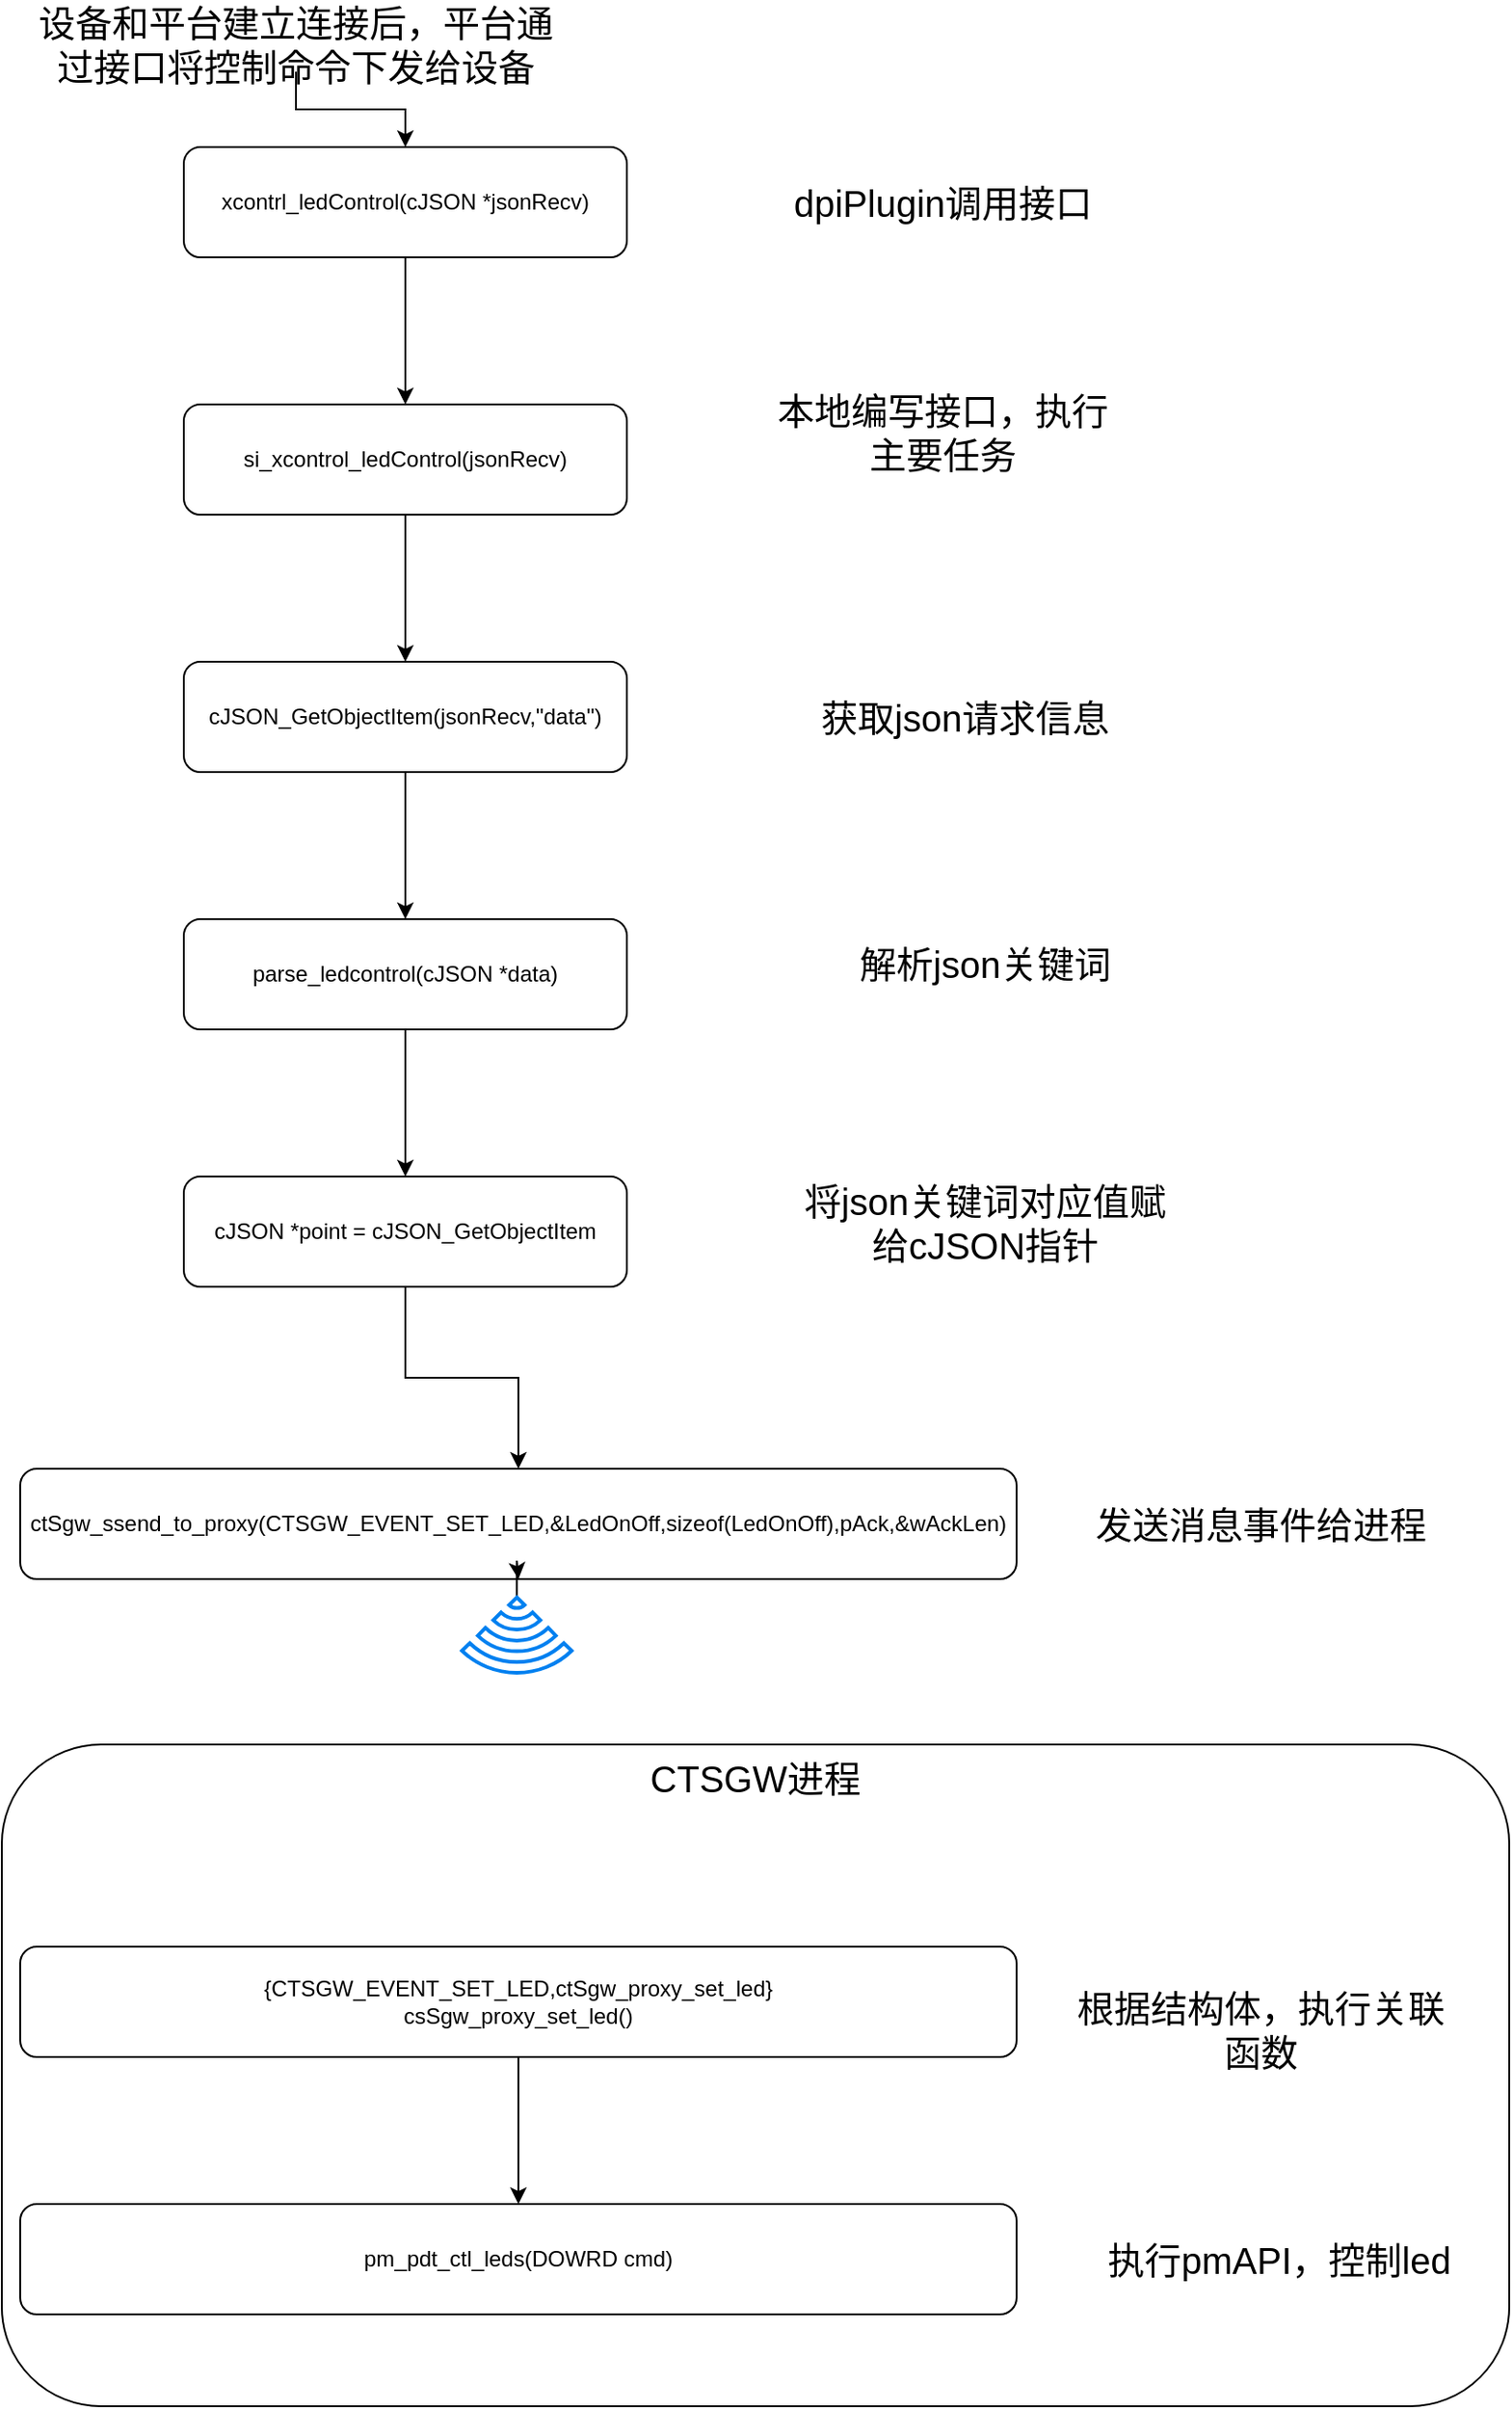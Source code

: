 <mxfile version="15.5.9" type="github">
  <diagram id="CUDyPsT_5cI4i0Bhv10b" name="Page-1">
    <mxGraphModel dx="868" dy="482" grid="1" gridSize="10" guides="0" tooltips="1" connect="1" arrows="1" fold="1" page="1" pageScale="1" pageWidth="827" pageHeight="1169" math="0" shadow="0">
      <root>
        <mxCell id="0" />
        <mxCell id="1" parent="0" />
        <mxCell id="MFzKN-prpjDhxRkjpTHA-7" value="" style="edgeStyle=orthogonalEdgeStyle;rounded=0;orthogonalLoop=1;jettySize=auto;html=1;fontSize=20;" edge="1" parent="1" source="MFzKN-prpjDhxRkjpTHA-1" target="MFzKN-prpjDhxRkjpTHA-6">
          <mxGeometry relative="1" as="geometry" />
        </mxCell>
        <mxCell id="MFzKN-prpjDhxRkjpTHA-1" value="xcontrl_ledControl(cJSON *jsonRecv)" style="rounded=1;whiteSpace=wrap;html=1;" vertex="1" parent="1">
          <mxGeometry x="99" y="141" width="241" height="60" as="geometry" />
        </mxCell>
        <mxCell id="MFzKN-prpjDhxRkjpTHA-3" value="" style="edgeStyle=orthogonalEdgeStyle;rounded=0;orthogonalLoop=1;jettySize=auto;html=1;fontSize=20;" edge="1" parent="1" source="MFzKN-prpjDhxRkjpTHA-2" target="MFzKN-prpjDhxRkjpTHA-1">
          <mxGeometry relative="1" as="geometry" />
        </mxCell>
        <mxCell id="MFzKN-prpjDhxRkjpTHA-2" value="设备和平台建立连接后，平台通过接口将控制命令下发给设备" style="text;html=1;strokeColor=none;fillColor=none;align=center;verticalAlign=middle;whiteSpace=wrap;rounded=0;fontSize=20;" vertex="1" parent="1">
          <mxGeometry x="10" y="70" width="300" height="30" as="geometry" />
        </mxCell>
        <mxCell id="MFzKN-prpjDhxRkjpTHA-9" value="" style="edgeStyle=orthogonalEdgeStyle;rounded=0;orthogonalLoop=1;jettySize=auto;html=1;fontSize=20;" edge="1" parent="1" source="MFzKN-prpjDhxRkjpTHA-6" target="MFzKN-prpjDhxRkjpTHA-8">
          <mxGeometry relative="1" as="geometry" />
        </mxCell>
        <mxCell id="MFzKN-prpjDhxRkjpTHA-6" value="si_xcontrol_ledControl(jsonRecv)" style="rounded=1;whiteSpace=wrap;html=1;" vertex="1" parent="1">
          <mxGeometry x="99" y="281" width="241" height="60" as="geometry" />
        </mxCell>
        <mxCell id="MFzKN-prpjDhxRkjpTHA-11" value="" style="edgeStyle=orthogonalEdgeStyle;rounded=0;orthogonalLoop=1;jettySize=auto;html=1;fontSize=20;" edge="1" parent="1" source="MFzKN-prpjDhxRkjpTHA-8" target="MFzKN-prpjDhxRkjpTHA-10">
          <mxGeometry relative="1" as="geometry" />
        </mxCell>
        <mxCell id="MFzKN-prpjDhxRkjpTHA-8" value="cJSON_GetObjectItem(jsonRecv,&quot;data&quot;)" style="rounded=1;whiteSpace=wrap;html=1;" vertex="1" parent="1">
          <mxGeometry x="99" y="421" width="241" height="60" as="geometry" />
        </mxCell>
        <mxCell id="MFzKN-prpjDhxRkjpTHA-13" value="" style="edgeStyle=orthogonalEdgeStyle;rounded=0;orthogonalLoop=1;jettySize=auto;html=1;fontSize=20;" edge="1" parent="1" source="MFzKN-prpjDhxRkjpTHA-10" target="MFzKN-prpjDhxRkjpTHA-12">
          <mxGeometry relative="1" as="geometry" />
        </mxCell>
        <mxCell id="MFzKN-prpjDhxRkjpTHA-10" value="parse_ledcontrol(cJSON *data)" style="rounded=1;whiteSpace=wrap;html=1;" vertex="1" parent="1">
          <mxGeometry x="99" y="561" width="241" height="60" as="geometry" />
        </mxCell>
        <mxCell id="MFzKN-prpjDhxRkjpTHA-15" value="" style="edgeStyle=orthogonalEdgeStyle;rounded=0;orthogonalLoop=1;jettySize=auto;html=1;fontSize=20;" edge="1" parent="1" source="MFzKN-prpjDhxRkjpTHA-12" target="MFzKN-prpjDhxRkjpTHA-14">
          <mxGeometry relative="1" as="geometry" />
        </mxCell>
        <mxCell id="MFzKN-prpjDhxRkjpTHA-31" value="CTSGW进程" style="rounded=1;whiteSpace=wrap;html=1;fontSize=20;labelBackgroundColor=none;verticalAlign=top;" vertex="1" parent="1">
          <mxGeometry y="1010" width="820" height="360" as="geometry" />
        </mxCell>
        <mxCell id="MFzKN-prpjDhxRkjpTHA-12" value="cJSON *point = cJSON_GetObjectItem" style="rounded=1;whiteSpace=wrap;html=1;" vertex="1" parent="1">
          <mxGeometry x="99" y="701" width="241" height="60" as="geometry" />
        </mxCell>
        <mxCell id="MFzKN-prpjDhxRkjpTHA-14" value="ctSgw_ssend_to_proxy(CTSGW_EVENT_SET_LED,&amp;amp;LedOnOff,sizeof(LedOnOff),pAck,&amp;amp;wAckLen)" style="rounded=1;whiteSpace=wrap;html=1;" vertex="1" parent="1">
          <mxGeometry x="10" y="860" width="542" height="60" as="geometry" />
        </mxCell>
        <mxCell id="MFzKN-prpjDhxRkjpTHA-19" value="" style="edgeStyle=orthogonalEdgeStyle;rounded=0;orthogonalLoop=1;jettySize=auto;html=1;fontSize=20;" edge="1" parent="1" source="MFzKN-prpjDhxRkjpTHA-16" target="MFzKN-prpjDhxRkjpTHA-18">
          <mxGeometry relative="1" as="geometry" />
        </mxCell>
        <mxCell id="MFzKN-prpjDhxRkjpTHA-16" value="{CTSGW_EVENT_SET_LED,ctSgw_proxy_set_led}&lt;br&gt;csSgw_proxy_set_led()" style="rounded=1;whiteSpace=wrap;html=1;" vertex="1" parent="1">
          <mxGeometry x="10" y="1120" width="542" height="60" as="geometry" />
        </mxCell>
        <mxCell id="MFzKN-prpjDhxRkjpTHA-18" value="pm_pdt_ctl_leds(DOWRD cmd)" style="rounded=1;whiteSpace=wrap;html=1;" vertex="1" parent="1">
          <mxGeometry x="10" y="1260" width="542" height="60" as="geometry" />
        </mxCell>
        <mxCell id="MFzKN-prpjDhxRkjpTHA-20" value="dpiPlugin调用接口" style="text;html=1;strokeColor=none;fillColor=none;align=center;verticalAlign=middle;whiteSpace=wrap;rounded=0;fontSize=20;" vertex="1" parent="1">
          <mxGeometry x="414" y="156" width="196" height="30" as="geometry" />
        </mxCell>
        <mxCell id="MFzKN-prpjDhxRkjpTHA-21" value="本地编写接口，执行主要任务" style="text;html=1;strokeColor=none;fillColor=none;align=center;verticalAlign=middle;whiteSpace=wrap;rounded=0;fontSize=20;" vertex="1" parent="1">
          <mxGeometry x="414" y="281" width="196" height="30" as="geometry" />
        </mxCell>
        <mxCell id="MFzKN-prpjDhxRkjpTHA-22" value="获取json请求信息" style="text;html=1;strokeColor=none;fillColor=none;align=center;verticalAlign=middle;whiteSpace=wrap;rounded=0;fontSize=20;" vertex="1" parent="1">
          <mxGeometry x="430" y="436" width="188" height="30" as="geometry" />
        </mxCell>
        <mxCell id="MFzKN-prpjDhxRkjpTHA-23" value="解析json关键词" style="text;html=1;strokeColor=none;fillColor=none;align=center;verticalAlign=middle;whiteSpace=wrap;rounded=0;fontSize=20;" vertex="1" parent="1">
          <mxGeometry x="430" y="570" width="210" height="30" as="geometry" />
        </mxCell>
        <mxCell id="MFzKN-prpjDhxRkjpTHA-24" value="将json关键词对应值赋给cJSON指针" style="text;html=1;strokeColor=none;fillColor=none;align=center;verticalAlign=middle;whiteSpace=wrap;rounded=0;fontSize=20;" vertex="1" parent="1">
          <mxGeometry x="430" y="701" width="210" height="49" as="geometry" />
        </mxCell>
        <mxCell id="MFzKN-prpjDhxRkjpTHA-26" value="发送消息事件给进程" style="text;html=1;strokeColor=none;fillColor=none;align=center;verticalAlign=middle;whiteSpace=wrap;rounded=0;fontSize=20;" vertex="1" parent="1">
          <mxGeometry x="560" y="875" width="250" height="30" as="geometry" />
        </mxCell>
        <mxCell id="MFzKN-prpjDhxRkjpTHA-27" value="根据结构体，执行关联函数" style="text;html=1;strokeColor=none;fillColor=none;align=center;verticalAlign=middle;whiteSpace=wrap;rounded=0;fontSize=20;" vertex="1" parent="1">
          <mxGeometry x="575" y="1150" width="220" height="30" as="geometry" />
        </mxCell>
        <mxCell id="MFzKN-prpjDhxRkjpTHA-28" value="执行pmAPI，控制led" style="text;html=1;strokeColor=none;fillColor=none;align=center;verticalAlign=middle;whiteSpace=wrap;rounded=0;fontSize=20;" vertex="1" parent="1">
          <mxGeometry x="595" y="1275" width="200" height="30" as="geometry" />
        </mxCell>
        <mxCell id="MFzKN-prpjDhxRkjpTHA-30" value="" style="edgeStyle=orthogonalEdgeStyle;rounded=0;orthogonalLoop=1;jettySize=auto;html=1;fontSize=20;" edge="1" parent="1" source="MFzKN-prpjDhxRkjpTHA-29" target="MFzKN-prpjDhxRkjpTHA-14">
          <mxGeometry relative="1" as="geometry" />
        </mxCell>
        <mxCell id="MFzKN-prpjDhxRkjpTHA-29" value="" style="html=1;verticalLabelPosition=bottom;align=center;labelBackgroundColor=#ffffff;verticalAlign=top;strokeWidth=2;strokeColor=#0080F0;shadow=0;dashed=0;shape=mxgraph.ios7.icons.wifi;pointerEvents=1;fontSize=20;rotation=-180;" vertex="1" parent="1">
          <mxGeometry x="250.3" y="930" width="59.7" height="41" as="geometry" />
        </mxCell>
      </root>
    </mxGraphModel>
  </diagram>
</mxfile>
